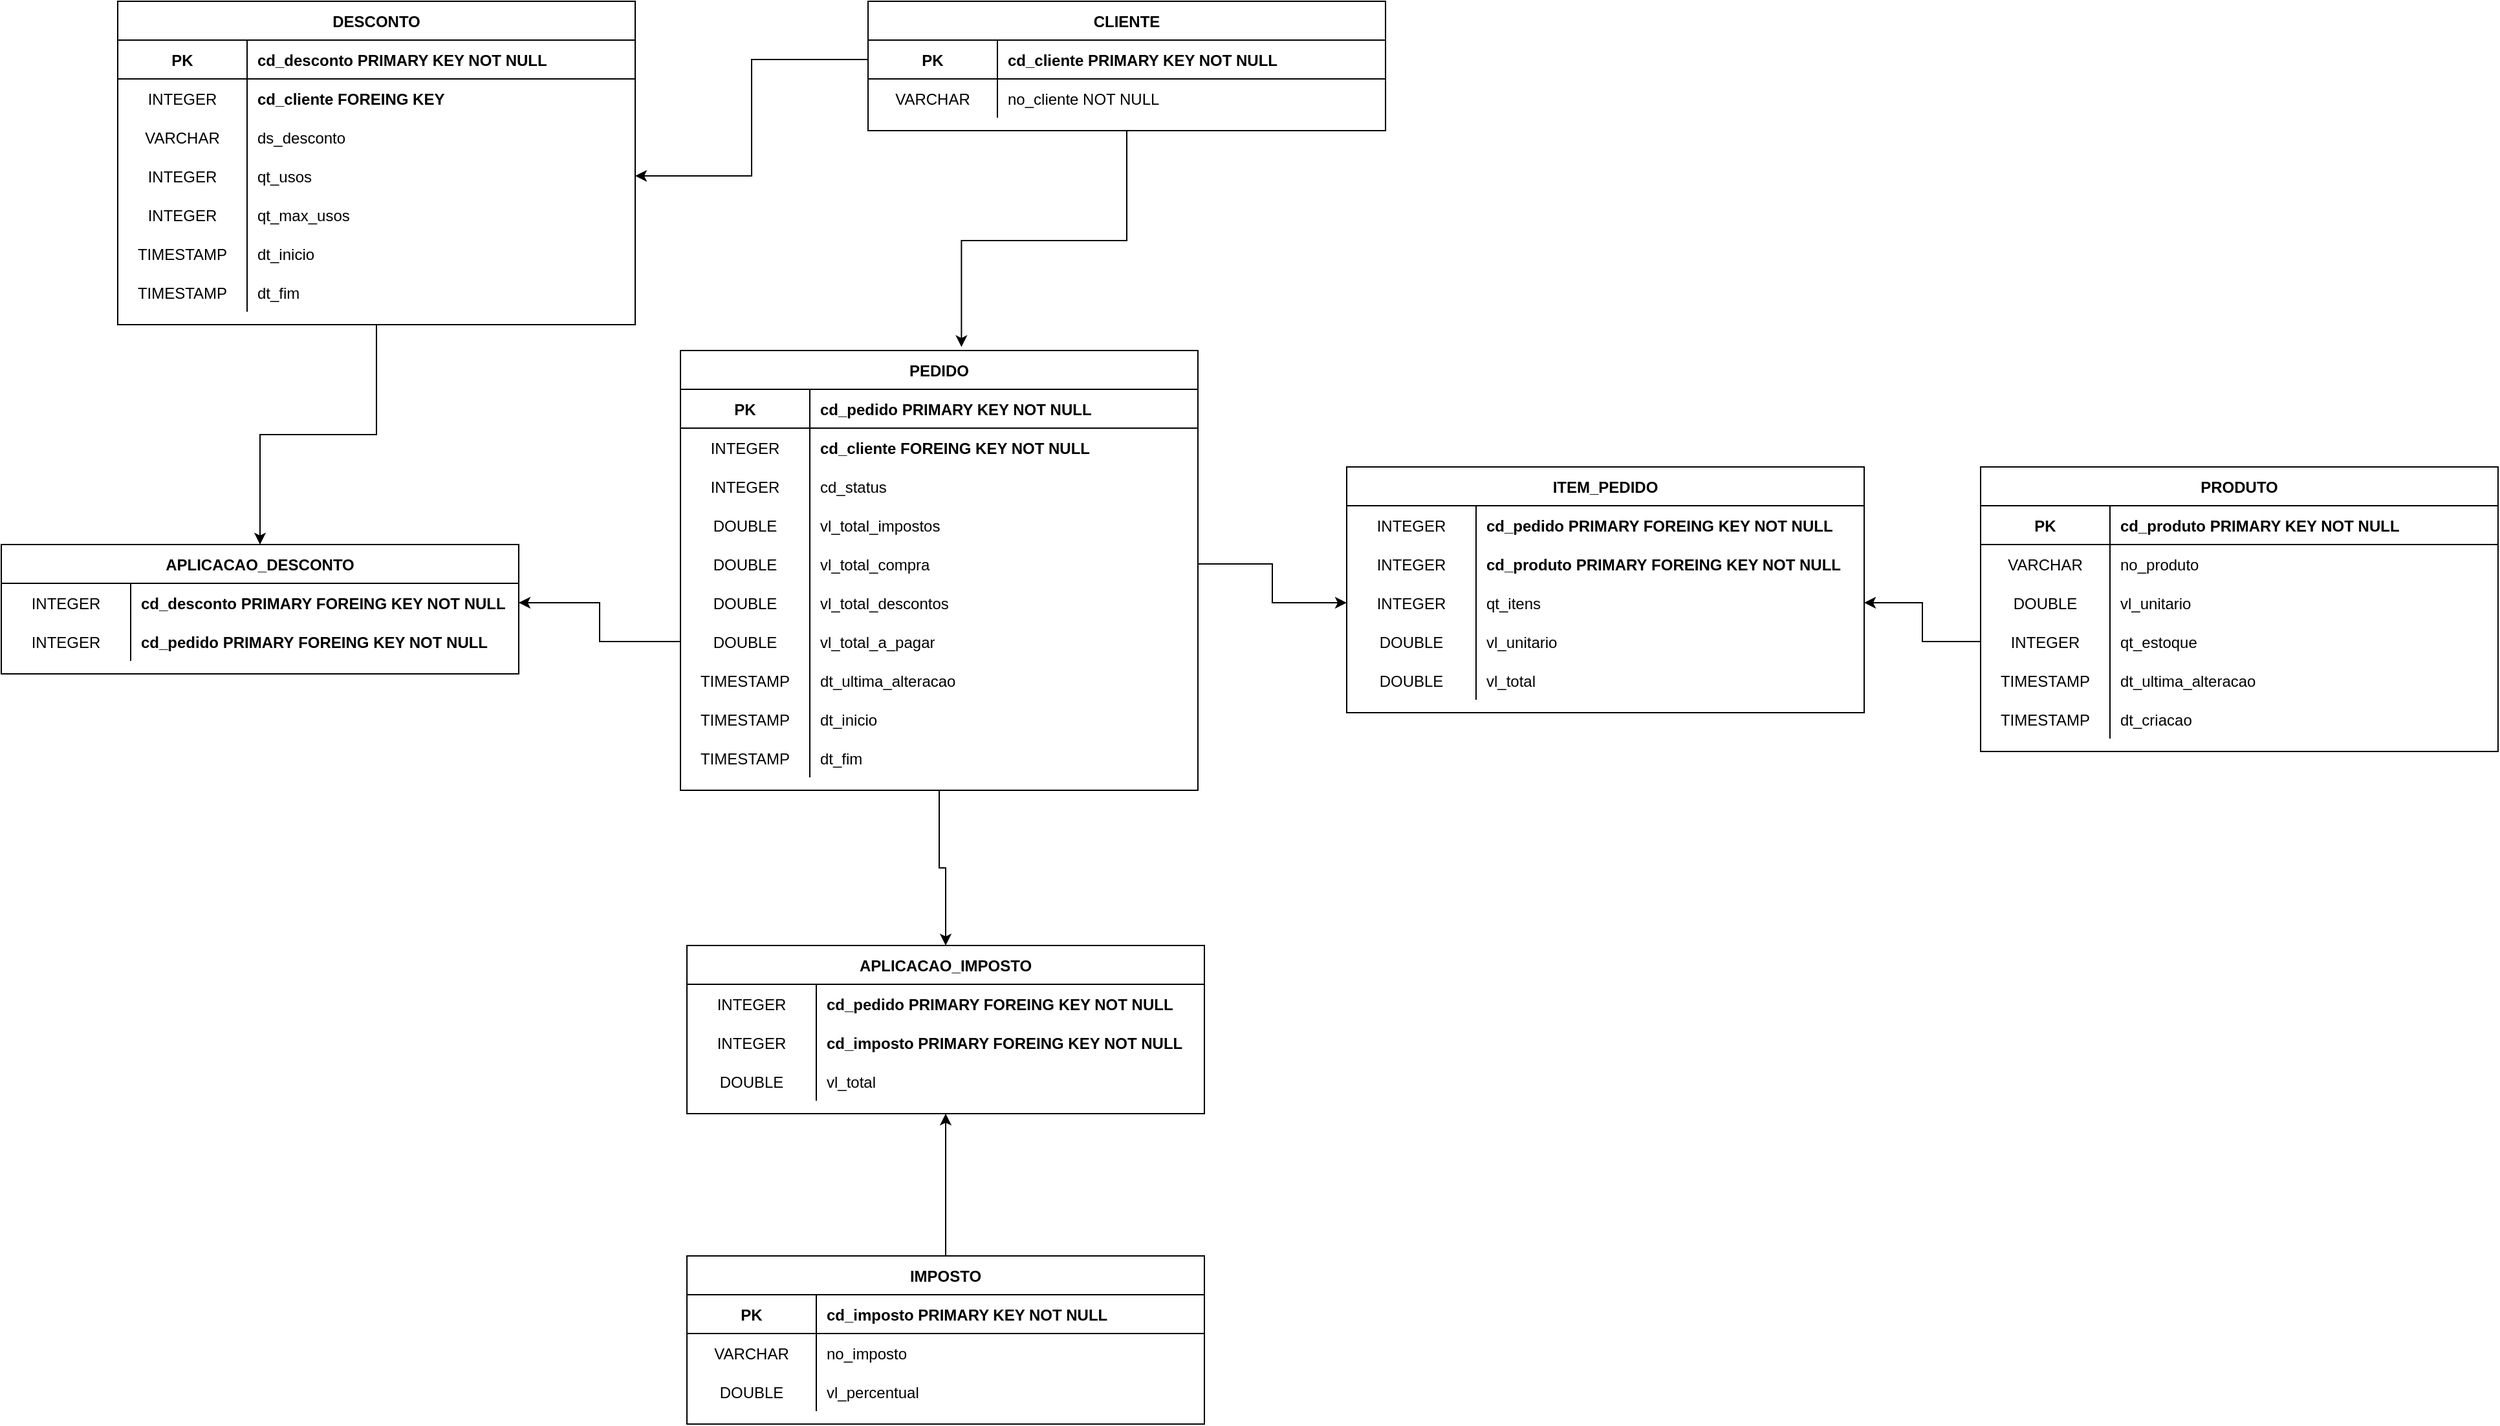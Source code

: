 <mxfile>
    <diagram id="R2lEEEUBdFMjLlhIrx00" name="Page-1">
        <mxGraphModel dx="2084" dy="624" grid="1" gridSize="10" guides="1" tooltips="1" connect="1" arrows="1" fold="1" page="1" pageScale="1" pageWidth="850" pageHeight="1100" math="0" shadow="0" extFonts="Permanent Marker^https://fonts.googleapis.com/css?family=Permanent+Marker">
            <root>
                <mxCell id="0"/>
                <mxCell id="1" parent="0"/>
                <mxCell id="0a6LDaL-eGXmlTh7447E-182" style="edgeStyle=orthogonalEdgeStyle;rounded=0;orthogonalLoop=1;jettySize=auto;html=1;entryX=0.5;entryY=0;entryDx=0;entryDy=0;" parent="1" source="NvytRUbLDbaCBC3RIavk-57" target="0a6LDaL-eGXmlTh7447E-169" edge="1">
                    <mxGeometry relative="1" as="geometry"/>
                </mxCell>
                <mxCell id="NvytRUbLDbaCBC3RIavk-57" value="PEDIDO" style="shape=table;startSize=30;container=1;collapsible=1;childLayout=tableLayout;fixedRows=1;rowLines=0;fontStyle=1;align=center;resizeLast=1;" parent="1" vertex="1">
                    <mxGeometry x="225" y="550" width="400" height="340" as="geometry"/>
                </mxCell>
                <mxCell id="NvytRUbLDbaCBC3RIavk-58" value="" style="shape=partialRectangle;collapsible=0;dropTarget=0;pointerEvents=0;fillColor=none;points=[[0,0.5],[1,0.5]];portConstraint=eastwest;top=0;left=0;right=0;bottom=1;" parent="NvytRUbLDbaCBC3RIavk-57" vertex="1">
                    <mxGeometry y="30" width="400" height="30" as="geometry"/>
                </mxCell>
                <mxCell id="NvytRUbLDbaCBC3RIavk-59" value="PK" style="shape=partialRectangle;overflow=hidden;connectable=0;fillColor=none;top=0;left=0;bottom=0;right=0;fontStyle=1;" parent="NvytRUbLDbaCBC3RIavk-58" vertex="1">
                    <mxGeometry width="100" height="30" as="geometry">
                        <mxRectangle width="100" height="30" as="alternateBounds"/>
                    </mxGeometry>
                </mxCell>
                <mxCell id="NvytRUbLDbaCBC3RIavk-60" value="cd_pedido PRIMARY KEY NOT NULL" style="shape=partialRectangle;overflow=hidden;connectable=0;fillColor=none;top=0;left=0;bottom=0;right=0;align=left;spacingLeft=6;fontStyle=1;" parent="NvytRUbLDbaCBC3RIavk-58" vertex="1">
                    <mxGeometry x="100" width="300" height="30" as="geometry">
                        <mxRectangle width="300" height="30" as="alternateBounds"/>
                    </mxGeometry>
                </mxCell>
                <mxCell id="0a6LDaL-eGXmlTh7447E-136" value="" style="shape=partialRectangle;collapsible=0;dropTarget=0;pointerEvents=0;fillColor=none;points=[[0,0.5],[1,0.5]];portConstraint=eastwest;top=0;left=0;right=0;bottom=0;" parent="NvytRUbLDbaCBC3RIavk-57" vertex="1">
                    <mxGeometry y="60" width="400" height="30" as="geometry"/>
                </mxCell>
                <mxCell id="0a6LDaL-eGXmlTh7447E-137" value="INTEGER" style="shape=partialRectangle;overflow=hidden;connectable=0;fillColor=none;top=0;left=0;bottom=0;right=0;" parent="0a6LDaL-eGXmlTh7447E-136" vertex="1">
                    <mxGeometry width="100" height="30" as="geometry">
                        <mxRectangle width="100" height="30" as="alternateBounds"/>
                    </mxGeometry>
                </mxCell>
                <mxCell id="0a6LDaL-eGXmlTh7447E-138" value="cd_cliente FOREING KEY NOT NULL" style="shape=partialRectangle;overflow=hidden;connectable=0;fillColor=none;top=0;left=0;bottom=0;right=0;align=left;spacingLeft=6;fontStyle=1" parent="0a6LDaL-eGXmlTh7447E-136" vertex="1">
                    <mxGeometry x="100" width="300" height="30" as="geometry">
                        <mxRectangle width="300" height="30" as="alternateBounds"/>
                    </mxGeometry>
                </mxCell>
                <mxCell id="0a6LDaL-eGXmlTh7447E-132" value="" style="shape=partialRectangle;collapsible=0;dropTarget=0;pointerEvents=0;fillColor=none;points=[[0,0.5],[1,0.5]];portConstraint=eastwest;top=0;left=0;right=0;bottom=0;" parent="NvytRUbLDbaCBC3RIavk-57" vertex="1">
                    <mxGeometry y="90" width="400" height="30" as="geometry"/>
                </mxCell>
                <mxCell id="0a6LDaL-eGXmlTh7447E-133" value="INTEGER" style="shape=partialRectangle;overflow=hidden;connectable=0;fillColor=none;top=0;left=0;bottom=0;right=0;" parent="0a6LDaL-eGXmlTh7447E-132" vertex="1">
                    <mxGeometry width="100" height="30" as="geometry">
                        <mxRectangle width="100" height="30" as="alternateBounds"/>
                    </mxGeometry>
                </mxCell>
                <mxCell id="0a6LDaL-eGXmlTh7447E-134" value="cd_status" style="shape=partialRectangle;overflow=hidden;connectable=0;fillColor=none;top=0;left=0;bottom=0;right=0;align=left;spacingLeft=6;" parent="0a6LDaL-eGXmlTh7447E-132" vertex="1">
                    <mxGeometry x="100" width="300" height="30" as="geometry">
                        <mxRectangle width="300" height="30" as="alternateBounds"/>
                    </mxGeometry>
                </mxCell>
                <mxCell id="0a6LDaL-eGXmlTh7447E-115" value="" style="shape=partialRectangle;collapsible=0;dropTarget=0;pointerEvents=0;fillColor=none;points=[[0,0.5],[1,0.5]];portConstraint=eastwest;top=0;left=0;right=0;bottom=0;" parent="NvytRUbLDbaCBC3RIavk-57" vertex="1">
                    <mxGeometry y="120" width="400" height="30" as="geometry"/>
                </mxCell>
                <mxCell id="0a6LDaL-eGXmlTh7447E-116" value="DOUBLE" style="shape=partialRectangle;overflow=hidden;connectable=0;fillColor=none;top=0;left=0;bottom=0;right=0;" parent="0a6LDaL-eGXmlTh7447E-115" vertex="1">
                    <mxGeometry width="100" height="30" as="geometry">
                        <mxRectangle width="100" height="30" as="alternateBounds"/>
                    </mxGeometry>
                </mxCell>
                <mxCell id="0a6LDaL-eGXmlTh7447E-117" value="vl_total_impostos" style="shape=partialRectangle;overflow=hidden;connectable=0;fillColor=none;top=0;left=0;bottom=0;right=0;align=left;spacingLeft=6;" parent="0a6LDaL-eGXmlTh7447E-115" vertex="1">
                    <mxGeometry x="100" width="300" height="30" as="geometry">
                        <mxRectangle width="300" height="30" as="alternateBounds"/>
                    </mxGeometry>
                </mxCell>
                <mxCell id="0a6LDaL-eGXmlTh7447E-14" value="" style="shape=partialRectangle;collapsible=0;dropTarget=0;pointerEvents=0;fillColor=none;points=[[0,0.5],[1,0.5]];portConstraint=eastwest;top=0;left=0;right=0;bottom=0;" parent="NvytRUbLDbaCBC3RIavk-57" vertex="1">
                    <mxGeometry y="150" width="400" height="30" as="geometry"/>
                </mxCell>
                <mxCell id="0a6LDaL-eGXmlTh7447E-15" value="DOUBLE" style="shape=partialRectangle;overflow=hidden;connectable=0;fillColor=none;top=0;left=0;bottom=0;right=0;" parent="0a6LDaL-eGXmlTh7447E-14" vertex="1">
                    <mxGeometry width="100" height="30" as="geometry">
                        <mxRectangle width="100" height="30" as="alternateBounds"/>
                    </mxGeometry>
                </mxCell>
                <mxCell id="0a6LDaL-eGXmlTh7447E-16" value="vl_total_compra" style="shape=partialRectangle;overflow=hidden;connectable=0;fillColor=none;top=0;left=0;bottom=0;right=0;align=left;spacingLeft=6;" parent="0a6LDaL-eGXmlTh7447E-14" vertex="1">
                    <mxGeometry x="100" width="300" height="30" as="geometry">
                        <mxRectangle width="300" height="30" as="alternateBounds"/>
                    </mxGeometry>
                </mxCell>
                <mxCell id="0a6LDaL-eGXmlTh7447E-20" value="" style="shape=partialRectangle;collapsible=0;dropTarget=0;pointerEvents=0;fillColor=none;points=[[0,0.5],[1,0.5]];portConstraint=eastwest;top=0;left=0;right=0;bottom=0;" parent="NvytRUbLDbaCBC3RIavk-57" vertex="1">
                    <mxGeometry y="180" width="400" height="30" as="geometry"/>
                </mxCell>
                <mxCell id="0a6LDaL-eGXmlTh7447E-21" value="DOUBLE" style="shape=partialRectangle;overflow=hidden;connectable=0;fillColor=none;top=0;left=0;bottom=0;right=0;" parent="0a6LDaL-eGXmlTh7447E-20" vertex="1">
                    <mxGeometry width="100" height="30" as="geometry">
                        <mxRectangle width="100" height="30" as="alternateBounds"/>
                    </mxGeometry>
                </mxCell>
                <mxCell id="0a6LDaL-eGXmlTh7447E-22" value="vl_total_descontos" style="shape=partialRectangle;overflow=hidden;connectable=0;fillColor=none;top=0;left=0;bottom=0;right=0;align=left;spacingLeft=6;" parent="0a6LDaL-eGXmlTh7447E-20" vertex="1">
                    <mxGeometry x="100" width="300" height="30" as="geometry">
                        <mxRectangle width="300" height="30" as="alternateBounds"/>
                    </mxGeometry>
                </mxCell>
                <mxCell id="0a6LDaL-eGXmlTh7447E-17" value="" style="shape=partialRectangle;collapsible=0;dropTarget=0;pointerEvents=0;fillColor=none;points=[[0,0.5],[1,0.5]];portConstraint=eastwest;top=0;left=0;right=0;bottom=0;" parent="NvytRUbLDbaCBC3RIavk-57" vertex="1">
                    <mxGeometry y="210" width="400" height="30" as="geometry"/>
                </mxCell>
                <mxCell id="0a6LDaL-eGXmlTh7447E-18" value="DOUBLE" style="shape=partialRectangle;overflow=hidden;connectable=0;fillColor=none;top=0;left=0;bottom=0;right=0;" parent="0a6LDaL-eGXmlTh7447E-17" vertex="1">
                    <mxGeometry width="100" height="30" as="geometry">
                        <mxRectangle width="100" height="30" as="alternateBounds"/>
                    </mxGeometry>
                </mxCell>
                <mxCell id="0a6LDaL-eGXmlTh7447E-19" value="vl_total_a_pagar" style="shape=partialRectangle;overflow=hidden;connectable=0;fillColor=none;top=0;left=0;bottom=0;right=0;align=left;spacingLeft=6;" parent="0a6LDaL-eGXmlTh7447E-17" vertex="1">
                    <mxGeometry x="100" width="300" height="30" as="geometry">
                        <mxRectangle width="300" height="30" as="alternateBounds"/>
                    </mxGeometry>
                </mxCell>
                <mxCell id="0a6LDaL-eGXmlTh7447E-8" value="" style="shape=partialRectangle;collapsible=0;dropTarget=0;pointerEvents=0;fillColor=none;points=[[0,0.5],[1,0.5]];portConstraint=eastwest;top=0;left=0;right=0;bottom=0;" parent="NvytRUbLDbaCBC3RIavk-57" vertex="1">
                    <mxGeometry y="240" width="400" height="30" as="geometry"/>
                </mxCell>
                <mxCell id="0a6LDaL-eGXmlTh7447E-9" value="TIMESTAMP" style="shape=partialRectangle;overflow=hidden;connectable=0;fillColor=none;top=0;left=0;bottom=0;right=0;" parent="0a6LDaL-eGXmlTh7447E-8" vertex="1">
                    <mxGeometry width="100" height="30" as="geometry">
                        <mxRectangle width="100" height="30" as="alternateBounds"/>
                    </mxGeometry>
                </mxCell>
                <mxCell id="0a6LDaL-eGXmlTh7447E-10" value="dt_ultima_alteracao" style="shape=partialRectangle;overflow=hidden;connectable=0;fillColor=none;top=0;left=0;bottom=0;right=0;align=left;spacingLeft=6;" parent="0a6LDaL-eGXmlTh7447E-8" vertex="1">
                    <mxGeometry x="100" width="300" height="30" as="geometry">
                        <mxRectangle width="300" height="30" as="alternateBounds"/>
                    </mxGeometry>
                </mxCell>
                <mxCell id="0a6LDaL-eGXmlTh7447E-32" value="" style="shape=partialRectangle;collapsible=0;dropTarget=0;pointerEvents=0;fillColor=none;points=[[0,0.5],[1,0.5]];portConstraint=eastwest;top=0;left=0;right=0;bottom=0;" parent="NvytRUbLDbaCBC3RIavk-57" vertex="1">
                    <mxGeometry y="270" width="400" height="30" as="geometry"/>
                </mxCell>
                <mxCell id="0a6LDaL-eGXmlTh7447E-33" value="TIMESTAMP" style="shape=partialRectangle;overflow=hidden;connectable=0;fillColor=none;top=0;left=0;bottom=0;right=0;" parent="0a6LDaL-eGXmlTh7447E-32" vertex="1">
                    <mxGeometry width="100" height="30" as="geometry">
                        <mxRectangle width="100" height="30" as="alternateBounds"/>
                    </mxGeometry>
                </mxCell>
                <mxCell id="0a6LDaL-eGXmlTh7447E-34" value="dt_inicio" style="shape=partialRectangle;overflow=hidden;connectable=0;fillColor=none;top=0;left=0;bottom=0;right=0;align=left;spacingLeft=6;" parent="0a6LDaL-eGXmlTh7447E-32" vertex="1">
                    <mxGeometry x="100" width="300" height="30" as="geometry">
                        <mxRectangle width="300" height="30" as="alternateBounds"/>
                    </mxGeometry>
                </mxCell>
                <mxCell id="NvytRUbLDbaCBC3RIavk-64" value="" style="shape=partialRectangle;collapsible=0;dropTarget=0;pointerEvents=0;fillColor=none;points=[[0,0.5],[1,0.5]];portConstraint=eastwest;top=0;left=0;right=0;bottom=0;" parent="NvytRUbLDbaCBC3RIavk-57" vertex="1">
                    <mxGeometry y="300" width="400" height="30" as="geometry"/>
                </mxCell>
                <mxCell id="NvytRUbLDbaCBC3RIavk-65" value="TIMESTAMP" style="shape=partialRectangle;overflow=hidden;connectable=0;fillColor=none;top=0;left=0;bottom=0;right=0;" parent="NvytRUbLDbaCBC3RIavk-64" vertex="1">
                    <mxGeometry width="100" height="30" as="geometry">
                        <mxRectangle width="100" height="30" as="alternateBounds"/>
                    </mxGeometry>
                </mxCell>
                <mxCell id="NvytRUbLDbaCBC3RIavk-66" value="dt_fim" style="shape=partialRectangle;overflow=hidden;connectable=0;fillColor=none;top=0;left=0;bottom=0;right=0;align=left;spacingLeft=6;" parent="NvytRUbLDbaCBC3RIavk-64" vertex="1">
                    <mxGeometry x="100" width="300" height="30" as="geometry">
                        <mxRectangle width="300" height="30" as="alternateBounds"/>
                    </mxGeometry>
                </mxCell>
                <mxCell id="0a6LDaL-eGXmlTh7447E-159" style="edgeStyle=orthogonalEdgeStyle;rounded=0;orthogonalLoop=1;jettySize=auto;html=1;entryX=0.5;entryY=0;entryDx=0;entryDy=0;" parent="1" source="0a6LDaL-eGXmlTh7447E-1" target="0a6LDaL-eGXmlTh7447E-152" edge="1">
                    <mxGeometry relative="1" as="geometry"/>
                </mxCell>
                <mxCell id="0a6LDaL-eGXmlTh7447E-1" value="DESCONTO" style="shape=table;startSize=30;container=1;collapsible=1;childLayout=tableLayout;fixedRows=1;rowLines=0;fontStyle=1;align=center;resizeLast=1;" parent="1" vertex="1">
                    <mxGeometry x="-210" y="280" width="400" height="250" as="geometry"/>
                </mxCell>
                <mxCell id="0a6LDaL-eGXmlTh7447E-2" value="" style="shape=partialRectangle;collapsible=0;dropTarget=0;pointerEvents=0;fillColor=none;points=[[0,0.5],[1,0.5]];portConstraint=eastwest;top=0;left=0;right=0;bottom=1;" parent="0a6LDaL-eGXmlTh7447E-1" vertex="1">
                    <mxGeometry y="30" width="400" height="30" as="geometry"/>
                </mxCell>
                <mxCell id="0a6LDaL-eGXmlTh7447E-3" value="PK" style="shape=partialRectangle;overflow=hidden;connectable=0;fillColor=none;top=0;left=0;bottom=0;right=0;fontStyle=1;" parent="0a6LDaL-eGXmlTh7447E-2" vertex="1">
                    <mxGeometry width="100" height="30" as="geometry">
                        <mxRectangle width="100" height="30" as="alternateBounds"/>
                    </mxGeometry>
                </mxCell>
                <mxCell id="0a6LDaL-eGXmlTh7447E-4" value="cd_desconto PRIMARY KEY NOT NULL" style="shape=partialRectangle;overflow=hidden;connectable=0;fillColor=none;top=0;left=0;bottom=0;right=0;align=left;spacingLeft=6;fontStyle=1;" parent="0a6LDaL-eGXmlTh7447E-2" vertex="1">
                    <mxGeometry x="100" width="300" height="30" as="geometry">
                        <mxRectangle width="300" height="30" as="alternateBounds"/>
                    </mxGeometry>
                </mxCell>
                <mxCell id="0a6LDaL-eGXmlTh7447E-5" value="" style="shape=partialRectangle;collapsible=0;dropTarget=0;pointerEvents=0;fillColor=none;points=[[0,0.5],[1,0.5]];portConstraint=eastwest;top=0;left=0;right=0;bottom=0;" parent="0a6LDaL-eGXmlTh7447E-1" vertex="1">
                    <mxGeometry y="60" width="400" height="30" as="geometry"/>
                </mxCell>
                <mxCell id="0a6LDaL-eGXmlTh7447E-6" value="INTEGER" style="shape=partialRectangle;overflow=hidden;connectable=0;fillColor=none;top=0;left=0;bottom=0;right=0;" parent="0a6LDaL-eGXmlTh7447E-5" vertex="1">
                    <mxGeometry width="100" height="30" as="geometry">
                        <mxRectangle width="100" height="30" as="alternateBounds"/>
                    </mxGeometry>
                </mxCell>
                <mxCell id="0a6LDaL-eGXmlTh7447E-7" value="cd_cliente FOREING KEY" style="shape=partialRectangle;overflow=hidden;connectable=0;fillColor=none;top=0;left=0;bottom=0;right=0;align=left;spacingLeft=6;fontStyle=1" parent="0a6LDaL-eGXmlTh7447E-5" vertex="1">
                    <mxGeometry x="100" width="300" height="30" as="geometry">
                        <mxRectangle width="300" height="30" as="alternateBounds"/>
                    </mxGeometry>
                </mxCell>
                <mxCell id="0a6LDaL-eGXmlTh7447E-104" value="" style="shape=partialRectangle;collapsible=0;dropTarget=0;pointerEvents=0;fillColor=none;points=[[0,0.5],[1,0.5]];portConstraint=eastwest;top=0;left=0;right=0;bottom=0;" parent="0a6LDaL-eGXmlTh7447E-1" vertex="1">
                    <mxGeometry y="90" width="400" height="30" as="geometry"/>
                </mxCell>
                <mxCell id="0a6LDaL-eGXmlTh7447E-105" value="VARCHAR" style="shape=partialRectangle;overflow=hidden;connectable=0;fillColor=none;top=0;left=0;bottom=0;right=0;" parent="0a6LDaL-eGXmlTh7447E-104" vertex="1">
                    <mxGeometry width="100" height="30" as="geometry">
                        <mxRectangle width="100" height="30" as="alternateBounds"/>
                    </mxGeometry>
                </mxCell>
                <mxCell id="0a6LDaL-eGXmlTh7447E-106" value="ds_desconto" style="shape=partialRectangle;overflow=hidden;connectable=0;fillColor=none;top=0;left=0;bottom=0;right=0;align=left;spacingLeft=6;" parent="0a6LDaL-eGXmlTh7447E-104" vertex="1">
                    <mxGeometry x="100" width="300" height="30" as="geometry">
                        <mxRectangle width="300" height="30" as="alternateBounds"/>
                    </mxGeometry>
                </mxCell>
                <mxCell id="0a6LDaL-eGXmlTh7447E-89" value="" style="shape=partialRectangle;collapsible=0;dropTarget=0;pointerEvents=0;fillColor=none;points=[[0,0.5],[1,0.5]];portConstraint=eastwest;top=0;left=0;right=0;bottom=0;" parent="0a6LDaL-eGXmlTh7447E-1" vertex="1">
                    <mxGeometry y="120" width="400" height="30" as="geometry"/>
                </mxCell>
                <mxCell id="0a6LDaL-eGXmlTh7447E-90" value="INTEGER" style="shape=partialRectangle;overflow=hidden;connectable=0;fillColor=none;top=0;left=0;bottom=0;right=0;" parent="0a6LDaL-eGXmlTh7447E-89" vertex="1">
                    <mxGeometry width="100" height="30" as="geometry">
                        <mxRectangle width="100" height="30" as="alternateBounds"/>
                    </mxGeometry>
                </mxCell>
                <mxCell id="0a6LDaL-eGXmlTh7447E-91" value="qt_usos" style="shape=partialRectangle;overflow=hidden;connectable=0;fillColor=none;top=0;left=0;bottom=0;right=0;align=left;spacingLeft=6;" parent="0a6LDaL-eGXmlTh7447E-89" vertex="1">
                    <mxGeometry x="100" width="300" height="30" as="geometry">
                        <mxRectangle width="300" height="30" as="alternateBounds"/>
                    </mxGeometry>
                </mxCell>
                <mxCell id="0a6LDaL-eGXmlTh7447E-92" value="" style="shape=partialRectangle;collapsible=0;dropTarget=0;pointerEvents=0;fillColor=none;points=[[0,0.5],[1,0.5]];portConstraint=eastwest;top=0;left=0;right=0;bottom=0;" parent="0a6LDaL-eGXmlTh7447E-1" vertex="1">
                    <mxGeometry y="150" width="400" height="30" as="geometry"/>
                </mxCell>
                <mxCell id="0a6LDaL-eGXmlTh7447E-93" value="INTEGER" style="shape=partialRectangle;overflow=hidden;connectable=0;fillColor=none;top=0;left=0;bottom=0;right=0;" parent="0a6LDaL-eGXmlTh7447E-92" vertex="1">
                    <mxGeometry width="100" height="30" as="geometry">
                        <mxRectangle width="100" height="30" as="alternateBounds"/>
                    </mxGeometry>
                </mxCell>
                <mxCell id="0a6LDaL-eGXmlTh7447E-94" value="qt_max_usos" style="shape=partialRectangle;overflow=hidden;connectable=0;fillColor=none;top=0;left=0;bottom=0;right=0;align=left;spacingLeft=6;" parent="0a6LDaL-eGXmlTh7447E-92" vertex="1">
                    <mxGeometry x="100" width="300" height="30" as="geometry">
                        <mxRectangle width="300" height="30" as="alternateBounds"/>
                    </mxGeometry>
                </mxCell>
                <mxCell id="0a6LDaL-eGXmlTh7447E-26" value="" style="shape=partialRectangle;collapsible=0;dropTarget=0;pointerEvents=0;fillColor=none;points=[[0,0.5],[1,0.5]];portConstraint=eastwest;top=0;left=0;right=0;bottom=0;" parent="0a6LDaL-eGXmlTh7447E-1" vertex="1">
                    <mxGeometry y="180" width="400" height="30" as="geometry"/>
                </mxCell>
                <mxCell id="0a6LDaL-eGXmlTh7447E-27" value="TIMESTAMP" style="shape=partialRectangle;overflow=hidden;connectable=0;fillColor=none;top=0;left=0;bottom=0;right=0;" parent="0a6LDaL-eGXmlTh7447E-26" vertex="1">
                    <mxGeometry width="100" height="30" as="geometry">
                        <mxRectangle width="100" height="30" as="alternateBounds"/>
                    </mxGeometry>
                </mxCell>
                <mxCell id="0a6LDaL-eGXmlTh7447E-28" value="dt_inicio" style="shape=partialRectangle;overflow=hidden;connectable=0;fillColor=none;top=0;left=0;bottom=0;right=0;align=left;spacingLeft=6;" parent="0a6LDaL-eGXmlTh7447E-26" vertex="1">
                    <mxGeometry x="100" width="300" height="30" as="geometry">
                        <mxRectangle width="300" height="30" as="alternateBounds"/>
                    </mxGeometry>
                </mxCell>
                <mxCell id="0a6LDaL-eGXmlTh7447E-29" value="" style="shape=partialRectangle;collapsible=0;dropTarget=0;pointerEvents=0;fillColor=none;points=[[0,0.5],[1,0.5]];portConstraint=eastwest;top=0;left=0;right=0;bottom=0;" parent="0a6LDaL-eGXmlTh7447E-1" vertex="1">
                    <mxGeometry y="210" width="400" height="30" as="geometry"/>
                </mxCell>
                <mxCell id="0a6LDaL-eGXmlTh7447E-30" value="TIMESTAMP" style="shape=partialRectangle;overflow=hidden;connectable=0;fillColor=none;top=0;left=0;bottom=0;right=0;" parent="0a6LDaL-eGXmlTh7447E-29" vertex="1">
                    <mxGeometry width="100" height="30" as="geometry">
                        <mxRectangle width="100" height="30" as="alternateBounds"/>
                    </mxGeometry>
                </mxCell>
                <mxCell id="0a6LDaL-eGXmlTh7447E-31" value="dt_fim" style="shape=partialRectangle;overflow=hidden;connectable=0;fillColor=none;top=0;left=0;bottom=0;right=0;align=left;spacingLeft=6;" parent="0a6LDaL-eGXmlTh7447E-29" vertex="1">
                    <mxGeometry x="100" width="300" height="30" as="geometry">
                        <mxRectangle width="300" height="30" as="alternateBounds"/>
                    </mxGeometry>
                </mxCell>
                <mxCell id="0a6LDaL-eGXmlTh7447E-35" value="ITEM_PEDIDO" style="shape=table;startSize=30;container=1;collapsible=1;childLayout=tableLayout;fixedRows=1;rowLines=0;fontStyle=1;align=center;resizeLast=1;" parent="1" vertex="1">
                    <mxGeometry x="740" y="640" width="400" height="190" as="geometry"/>
                </mxCell>
                <mxCell id="0a6LDaL-eGXmlTh7447E-39" value="" style="shape=partialRectangle;collapsible=0;dropTarget=0;pointerEvents=0;fillColor=none;points=[[0,0.5],[1,0.5]];portConstraint=eastwest;top=0;left=0;right=0;bottom=0;" parent="0a6LDaL-eGXmlTh7447E-35" vertex="1">
                    <mxGeometry y="30" width="400" height="30" as="geometry"/>
                </mxCell>
                <mxCell id="0a6LDaL-eGXmlTh7447E-40" value="INTEGER" style="shape=partialRectangle;overflow=hidden;connectable=0;fillColor=none;top=0;left=0;bottom=0;right=0;" parent="0a6LDaL-eGXmlTh7447E-39" vertex="1">
                    <mxGeometry width="100" height="30" as="geometry">
                        <mxRectangle width="100" height="30" as="alternateBounds"/>
                    </mxGeometry>
                </mxCell>
                <mxCell id="0a6LDaL-eGXmlTh7447E-41" value="cd_pedido PRIMARY FOREING KEY NOT NULL" style="shape=partialRectangle;overflow=hidden;connectable=0;fillColor=none;top=0;left=0;bottom=0;right=0;align=left;spacingLeft=6;fontStyle=1" parent="0a6LDaL-eGXmlTh7447E-39" vertex="1">
                    <mxGeometry x="100" width="300" height="30" as="geometry">
                        <mxRectangle width="300" height="30" as="alternateBounds"/>
                    </mxGeometry>
                </mxCell>
                <mxCell id="0a6LDaL-eGXmlTh7447E-69" value="" style="shape=partialRectangle;collapsible=0;dropTarget=0;pointerEvents=0;fillColor=none;points=[[0,0.5],[1,0.5]];portConstraint=eastwest;top=0;left=0;right=0;bottom=0;" parent="0a6LDaL-eGXmlTh7447E-35" vertex="1">
                    <mxGeometry y="60" width="400" height="30" as="geometry"/>
                </mxCell>
                <mxCell id="0a6LDaL-eGXmlTh7447E-70" value="INTEGER" style="shape=partialRectangle;overflow=hidden;connectable=0;fillColor=none;top=0;left=0;bottom=0;right=0;" parent="0a6LDaL-eGXmlTh7447E-69" vertex="1">
                    <mxGeometry width="100" height="30" as="geometry">
                        <mxRectangle width="100" height="30" as="alternateBounds"/>
                    </mxGeometry>
                </mxCell>
                <mxCell id="0a6LDaL-eGXmlTh7447E-71" value="cd_produto PRIMARY FOREING KEY NOT NULL" style="shape=partialRectangle;overflow=hidden;connectable=0;fillColor=none;top=0;left=0;bottom=0;right=0;align=left;spacingLeft=6;fontStyle=1" parent="0a6LDaL-eGXmlTh7447E-69" vertex="1">
                    <mxGeometry x="100" width="300" height="30" as="geometry">
                        <mxRectangle width="300" height="30" as="alternateBounds"/>
                    </mxGeometry>
                </mxCell>
                <mxCell id="0a6LDaL-eGXmlTh7447E-66" value="" style="shape=partialRectangle;collapsible=0;dropTarget=0;pointerEvents=0;fillColor=none;points=[[0,0.5],[1,0.5]];portConstraint=eastwest;top=0;left=0;right=0;bottom=0;" parent="0a6LDaL-eGXmlTh7447E-35" vertex="1">
                    <mxGeometry y="90" width="400" height="30" as="geometry"/>
                </mxCell>
                <mxCell id="0a6LDaL-eGXmlTh7447E-67" value="INTEGER" style="shape=partialRectangle;overflow=hidden;connectable=0;fillColor=none;top=0;left=0;bottom=0;right=0;" parent="0a6LDaL-eGXmlTh7447E-66" vertex="1">
                    <mxGeometry width="100" height="30" as="geometry">
                        <mxRectangle width="100" height="30" as="alternateBounds"/>
                    </mxGeometry>
                </mxCell>
                <mxCell id="0a6LDaL-eGXmlTh7447E-68" value="qt_itens" style="shape=partialRectangle;overflow=hidden;connectable=0;fillColor=none;top=0;left=0;bottom=0;right=0;align=left;spacingLeft=6;" parent="0a6LDaL-eGXmlTh7447E-66" vertex="1">
                    <mxGeometry x="100" width="300" height="30" as="geometry">
                        <mxRectangle width="300" height="30" as="alternateBounds"/>
                    </mxGeometry>
                </mxCell>
                <mxCell id="0a6LDaL-eGXmlTh7447E-108" value="" style="shape=partialRectangle;collapsible=0;dropTarget=0;pointerEvents=0;fillColor=none;points=[[0,0.5],[1,0.5]];portConstraint=eastwest;top=0;left=0;right=0;bottom=0;" parent="0a6LDaL-eGXmlTh7447E-35" vertex="1">
                    <mxGeometry y="120" width="400" height="30" as="geometry"/>
                </mxCell>
                <mxCell id="0a6LDaL-eGXmlTh7447E-109" value="DOUBLE" style="shape=partialRectangle;overflow=hidden;connectable=0;fillColor=none;top=0;left=0;bottom=0;right=0;" parent="0a6LDaL-eGXmlTh7447E-108" vertex="1">
                    <mxGeometry width="100" height="30" as="geometry">
                        <mxRectangle width="100" height="30" as="alternateBounds"/>
                    </mxGeometry>
                </mxCell>
                <mxCell id="0a6LDaL-eGXmlTh7447E-110" value="vl_unitario" style="shape=partialRectangle;overflow=hidden;connectable=0;fillColor=none;top=0;left=0;bottom=0;right=0;align=left;spacingLeft=6;" parent="0a6LDaL-eGXmlTh7447E-108" vertex="1">
                    <mxGeometry x="100" width="300" height="30" as="geometry">
                        <mxRectangle width="300" height="30" as="alternateBounds"/>
                    </mxGeometry>
                </mxCell>
                <mxCell id="0a6LDaL-eGXmlTh7447E-111" value="" style="shape=partialRectangle;collapsible=0;dropTarget=0;pointerEvents=0;fillColor=none;points=[[0,0.5],[1,0.5]];portConstraint=eastwest;top=0;left=0;right=0;bottom=0;" parent="0a6LDaL-eGXmlTh7447E-35" vertex="1">
                    <mxGeometry y="150" width="400" height="30" as="geometry"/>
                </mxCell>
                <mxCell id="0a6LDaL-eGXmlTh7447E-112" value="DOUBLE" style="shape=partialRectangle;overflow=hidden;connectable=0;fillColor=none;top=0;left=0;bottom=0;right=0;" parent="0a6LDaL-eGXmlTh7447E-111" vertex="1">
                    <mxGeometry width="100" height="30" as="geometry">
                        <mxRectangle width="100" height="30" as="alternateBounds"/>
                    </mxGeometry>
                </mxCell>
                <mxCell id="0a6LDaL-eGXmlTh7447E-113" value="vl_total" style="shape=partialRectangle;overflow=hidden;connectable=0;fillColor=none;top=0;left=0;bottom=0;right=0;align=left;spacingLeft=6;" parent="0a6LDaL-eGXmlTh7447E-111" vertex="1">
                    <mxGeometry x="100" width="300" height="30" as="geometry">
                        <mxRectangle width="300" height="30" as="alternateBounds"/>
                    </mxGeometry>
                </mxCell>
                <mxCell id="0a6LDaL-eGXmlTh7447E-42" value="PRODUTO" style="shape=table;startSize=30;container=1;collapsible=1;childLayout=tableLayout;fixedRows=1;rowLines=0;fontStyle=1;align=center;resizeLast=1;" parent="1" vertex="1">
                    <mxGeometry x="1230" y="640" width="400" height="220" as="geometry"/>
                </mxCell>
                <mxCell id="0a6LDaL-eGXmlTh7447E-43" value="" style="shape=partialRectangle;collapsible=0;dropTarget=0;pointerEvents=0;fillColor=none;points=[[0,0.5],[1,0.5]];portConstraint=eastwest;top=0;left=0;right=0;bottom=1;" parent="0a6LDaL-eGXmlTh7447E-42" vertex="1">
                    <mxGeometry y="30" width="400" height="30" as="geometry"/>
                </mxCell>
                <mxCell id="0a6LDaL-eGXmlTh7447E-44" value="PK" style="shape=partialRectangle;overflow=hidden;connectable=0;fillColor=none;top=0;left=0;bottom=0;right=0;fontStyle=1;" parent="0a6LDaL-eGXmlTh7447E-43" vertex="1">
                    <mxGeometry width="100" height="30" as="geometry">
                        <mxRectangle width="100" height="30" as="alternateBounds"/>
                    </mxGeometry>
                </mxCell>
                <mxCell id="0a6LDaL-eGXmlTh7447E-45" value="cd_produto PRIMARY KEY NOT NULL" style="shape=partialRectangle;overflow=hidden;connectable=0;fillColor=none;top=0;left=0;bottom=0;right=0;align=left;spacingLeft=6;fontStyle=1;" parent="0a6LDaL-eGXmlTh7447E-43" vertex="1">
                    <mxGeometry x="100" width="300" height="30" as="geometry">
                        <mxRectangle width="300" height="30" as="alternateBounds"/>
                    </mxGeometry>
                </mxCell>
                <mxCell id="0a6LDaL-eGXmlTh7447E-46" value="" style="shape=partialRectangle;collapsible=0;dropTarget=0;pointerEvents=0;fillColor=none;points=[[0,0.5],[1,0.5]];portConstraint=eastwest;top=0;left=0;right=0;bottom=0;" parent="0a6LDaL-eGXmlTh7447E-42" vertex="1">
                    <mxGeometry y="60" width="400" height="30" as="geometry"/>
                </mxCell>
                <mxCell id="0a6LDaL-eGXmlTh7447E-47" value="VARCHAR" style="shape=partialRectangle;overflow=hidden;connectable=0;fillColor=none;top=0;left=0;bottom=0;right=0;" parent="0a6LDaL-eGXmlTh7447E-46" vertex="1">
                    <mxGeometry width="100" height="30" as="geometry">
                        <mxRectangle width="100" height="30" as="alternateBounds"/>
                    </mxGeometry>
                </mxCell>
                <mxCell id="0a6LDaL-eGXmlTh7447E-48" value="no_produto" style="shape=partialRectangle;overflow=hidden;connectable=0;fillColor=none;top=0;left=0;bottom=0;right=0;align=left;spacingLeft=6;" parent="0a6LDaL-eGXmlTh7447E-46" vertex="1">
                    <mxGeometry x="100" width="300" height="30" as="geometry">
                        <mxRectangle width="300" height="30" as="alternateBounds"/>
                    </mxGeometry>
                </mxCell>
                <mxCell id="0a6LDaL-eGXmlTh7447E-184" value="" style="shape=partialRectangle;collapsible=0;dropTarget=0;pointerEvents=0;fillColor=none;points=[[0,0.5],[1,0.5]];portConstraint=eastwest;top=0;left=0;right=0;bottom=0;" parent="0a6LDaL-eGXmlTh7447E-42" vertex="1">
                    <mxGeometry y="90" width="400" height="30" as="geometry"/>
                </mxCell>
                <mxCell id="0a6LDaL-eGXmlTh7447E-185" value="DOUBLE" style="shape=partialRectangle;overflow=hidden;connectable=0;fillColor=none;top=0;left=0;bottom=0;right=0;" parent="0a6LDaL-eGXmlTh7447E-184" vertex="1">
                    <mxGeometry width="100" height="30" as="geometry">
                        <mxRectangle width="100" height="30" as="alternateBounds"/>
                    </mxGeometry>
                </mxCell>
                <mxCell id="0a6LDaL-eGXmlTh7447E-186" value="vl_unitario" style="shape=partialRectangle;overflow=hidden;connectable=0;fillColor=none;top=0;left=0;bottom=0;right=0;align=left;spacingLeft=6;" parent="0a6LDaL-eGXmlTh7447E-184" vertex="1">
                    <mxGeometry x="100" width="300" height="30" as="geometry">
                        <mxRectangle width="300" height="30" as="alternateBounds"/>
                    </mxGeometry>
                </mxCell>
                <mxCell id="0a6LDaL-eGXmlTh7447E-49" value="" style="shape=partialRectangle;collapsible=0;dropTarget=0;pointerEvents=0;fillColor=none;points=[[0,0.5],[1,0.5]];portConstraint=eastwest;top=0;left=0;right=0;bottom=0;" parent="0a6LDaL-eGXmlTh7447E-42" vertex="1">
                    <mxGeometry y="120" width="400" height="30" as="geometry"/>
                </mxCell>
                <mxCell id="0a6LDaL-eGXmlTh7447E-50" value="INTEGER" style="shape=partialRectangle;overflow=hidden;connectable=0;fillColor=none;top=0;left=0;bottom=0;right=0;" parent="0a6LDaL-eGXmlTh7447E-49" vertex="1">
                    <mxGeometry width="100" height="30" as="geometry">
                        <mxRectangle width="100" height="30" as="alternateBounds"/>
                    </mxGeometry>
                </mxCell>
                <mxCell id="0a6LDaL-eGXmlTh7447E-51" value="qt_estoque" style="shape=partialRectangle;overflow=hidden;connectable=0;fillColor=none;top=0;left=0;bottom=0;right=0;align=left;spacingLeft=6;" parent="0a6LDaL-eGXmlTh7447E-49" vertex="1">
                    <mxGeometry x="100" width="300" height="30" as="geometry">
                        <mxRectangle width="300" height="30" as="alternateBounds"/>
                    </mxGeometry>
                </mxCell>
                <mxCell id="0a6LDaL-eGXmlTh7447E-61" value="" style="shape=partialRectangle;collapsible=0;dropTarget=0;pointerEvents=0;fillColor=none;points=[[0,0.5],[1,0.5]];portConstraint=eastwest;top=0;left=0;right=0;bottom=0;" parent="0a6LDaL-eGXmlTh7447E-42" vertex="1">
                    <mxGeometry y="150" width="400" height="30" as="geometry"/>
                </mxCell>
                <mxCell id="0a6LDaL-eGXmlTh7447E-62" value="TIMESTAMP" style="shape=partialRectangle;overflow=hidden;connectable=0;fillColor=none;top=0;left=0;bottom=0;right=0;" parent="0a6LDaL-eGXmlTh7447E-61" vertex="1">
                    <mxGeometry width="100" height="30" as="geometry">
                        <mxRectangle width="100" height="30" as="alternateBounds"/>
                    </mxGeometry>
                </mxCell>
                <mxCell id="0a6LDaL-eGXmlTh7447E-63" value="dt_ultima_alteracao" style="shape=partialRectangle;overflow=hidden;connectable=0;fillColor=none;top=0;left=0;bottom=0;right=0;align=left;spacingLeft=6;" parent="0a6LDaL-eGXmlTh7447E-61" vertex="1">
                    <mxGeometry x="100" width="300" height="30" as="geometry">
                        <mxRectangle width="300" height="30" as="alternateBounds"/>
                    </mxGeometry>
                </mxCell>
                <mxCell id="0a6LDaL-eGXmlTh7447E-55" value="" style="shape=partialRectangle;collapsible=0;dropTarget=0;pointerEvents=0;fillColor=none;points=[[0,0.5],[1,0.5]];portConstraint=eastwest;top=0;left=0;right=0;bottom=0;" parent="0a6LDaL-eGXmlTh7447E-42" vertex="1">
                    <mxGeometry y="180" width="400" height="30" as="geometry"/>
                </mxCell>
                <mxCell id="0a6LDaL-eGXmlTh7447E-56" value="TIMESTAMP" style="shape=partialRectangle;overflow=hidden;connectable=0;fillColor=none;top=0;left=0;bottom=0;right=0;" parent="0a6LDaL-eGXmlTh7447E-55" vertex="1">
                    <mxGeometry width="100" height="30" as="geometry">
                        <mxRectangle width="100" height="30" as="alternateBounds"/>
                    </mxGeometry>
                </mxCell>
                <mxCell id="0a6LDaL-eGXmlTh7447E-57" value="dt_criacao" style="shape=partialRectangle;overflow=hidden;connectable=0;fillColor=none;top=0;left=0;bottom=0;right=0;align=left;spacingLeft=6;" parent="0a6LDaL-eGXmlTh7447E-55" vertex="1">
                    <mxGeometry x="100" width="300" height="30" as="geometry">
                        <mxRectangle width="300" height="30" as="alternateBounds"/>
                    </mxGeometry>
                </mxCell>
                <mxCell id="0a6LDaL-eGXmlTh7447E-135" style="edgeStyle=orthogonalEdgeStyle;rounded=0;orthogonalLoop=1;jettySize=auto;html=1;entryX=0.543;entryY=-0.008;entryDx=0;entryDy=0;entryPerimeter=0;" parent="1" source="0a6LDaL-eGXmlTh7447E-73" target="NvytRUbLDbaCBC3RIavk-57" edge="1">
                    <mxGeometry relative="1" as="geometry"/>
                </mxCell>
                <mxCell id="0a6LDaL-eGXmlTh7447E-73" value="CLIENTE" style="shape=table;startSize=30;container=1;collapsible=1;childLayout=tableLayout;fixedRows=1;rowLines=0;fontStyle=1;align=center;resizeLast=1;" parent="1" vertex="1">
                    <mxGeometry x="370" y="280" width="400" height="100" as="geometry"/>
                </mxCell>
                <mxCell id="0a6LDaL-eGXmlTh7447E-74" value="" style="shape=partialRectangle;collapsible=0;dropTarget=0;pointerEvents=0;fillColor=none;points=[[0,0.5],[1,0.5]];portConstraint=eastwest;top=0;left=0;right=0;bottom=1;" parent="0a6LDaL-eGXmlTh7447E-73" vertex="1">
                    <mxGeometry y="30" width="400" height="30" as="geometry"/>
                </mxCell>
                <mxCell id="0a6LDaL-eGXmlTh7447E-75" value="PK" style="shape=partialRectangle;overflow=hidden;connectable=0;fillColor=none;top=0;left=0;bottom=0;right=0;fontStyle=1;" parent="0a6LDaL-eGXmlTh7447E-74" vertex="1">
                    <mxGeometry width="100" height="30" as="geometry">
                        <mxRectangle width="100" height="30" as="alternateBounds"/>
                    </mxGeometry>
                </mxCell>
                <mxCell id="0a6LDaL-eGXmlTh7447E-76" value="cd_cliente PRIMARY KEY NOT NULL" style="shape=partialRectangle;overflow=hidden;connectable=0;fillColor=none;top=0;left=0;bottom=0;right=0;align=left;spacingLeft=6;fontStyle=1;" parent="0a6LDaL-eGXmlTh7447E-74" vertex="1">
                    <mxGeometry x="100" width="300" height="30" as="geometry">
                        <mxRectangle width="300" height="30" as="alternateBounds"/>
                    </mxGeometry>
                </mxCell>
                <mxCell id="0a6LDaL-eGXmlTh7447E-77" value="" style="shape=partialRectangle;collapsible=0;dropTarget=0;pointerEvents=0;fillColor=none;points=[[0,0.5],[1,0.5]];portConstraint=eastwest;top=0;left=0;right=0;bottom=0;" parent="0a6LDaL-eGXmlTh7447E-73" vertex="1">
                    <mxGeometry y="60" width="400" height="30" as="geometry"/>
                </mxCell>
                <mxCell id="0a6LDaL-eGXmlTh7447E-78" value="VARCHAR" style="shape=partialRectangle;overflow=hidden;connectable=0;fillColor=none;top=0;left=0;bottom=0;right=0;" parent="0a6LDaL-eGXmlTh7447E-77" vertex="1">
                    <mxGeometry width="100" height="30" as="geometry">
                        <mxRectangle width="100" height="30" as="alternateBounds"/>
                    </mxGeometry>
                </mxCell>
                <mxCell id="0a6LDaL-eGXmlTh7447E-79" value="no_cliente NOT NULL" style="shape=partialRectangle;overflow=hidden;connectable=0;fillColor=none;top=0;left=0;bottom=0;right=0;align=left;spacingLeft=6;" parent="0a6LDaL-eGXmlTh7447E-77" vertex="1">
                    <mxGeometry x="100" width="300" height="30" as="geometry">
                        <mxRectangle width="300" height="30" as="alternateBounds"/>
                    </mxGeometry>
                </mxCell>
                <mxCell id="0a6LDaL-eGXmlTh7447E-103" style="edgeStyle=orthogonalEdgeStyle;rounded=0;orthogonalLoop=1;jettySize=auto;html=1;entryX=1;entryY=0.5;entryDx=0;entryDy=0;" parent="1" source="0a6LDaL-eGXmlTh7447E-74" target="0a6LDaL-eGXmlTh7447E-89" edge="1">
                    <mxGeometry relative="1" as="geometry"/>
                </mxCell>
                <mxCell id="0a6LDaL-eGXmlTh7447E-183" style="edgeStyle=orthogonalEdgeStyle;rounded=0;orthogonalLoop=1;jettySize=auto;html=1;entryX=0.5;entryY=1;entryDx=0;entryDy=0;" parent="1" source="0a6LDaL-eGXmlTh7447E-118" target="0a6LDaL-eGXmlTh7447E-169" edge="1">
                    <mxGeometry relative="1" as="geometry"/>
                </mxCell>
                <mxCell id="0a6LDaL-eGXmlTh7447E-118" value="IMPOSTO" style="shape=table;startSize=30;container=1;collapsible=1;childLayout=tableLayout;fixedRows=1;rowLines=0;fontStyle=1;align=center;resizeLast=1;" parent="1" vertex="1">
                    <mxGeometry x="230" y="1250" width="400" height="130.0" as="geometry"/>
                </mxCell>
                <mxCell id="0a6LDaL-eGXmlTh7447E-119" value="" style="shape=partialRectangle;collapsible=0;dropTarget=0;pointerEvents=0;fillColor=none;points=[[0,0.5],[1,0.5]];portConstraint=eastwest;top=0;left=0;right=0;bottom=1;" parent="0a6LDaL-eGXmlTh7447E-118" vertex="1">
                    <mxGeometry y="30" width="400" height="30" as="geometry"/>
                </mxCell>
                <mxCell id="0a6LDaL-eGXmlTh7447E-120" value="PK" style="shape=partialRectangle;overflow=hidden;connectable=0;fillColor=none;top=0;left=0;bottom=0;right=0;fontStyle=1;" parent="0a6LDaL-eGXmlTh7447E-119" vertex="1">
                    <mxGeometry width="100" height="30" as="geometry">
                        <mxRectangle width="100" height="30" as="alternateBounds"/>
                    </mxGeometry>
                </mxCell>
                <mxCell id="0a6LDaL-eGXmlTh7447E-121" value="cd_imposto PRIMARY KEY NOT NULL" style="shape=partialRectangle;overflow=hidden;connectable=0;fillColor=none;top=0;left=0;bottom=0;right=0;align=left;spacingLeft=6;fontStyle=1;" parent="0a6LDaL-eGXmlTh7447E-119" vertex="1">
                    <mxGeometry x="100" width="300" height="30" as="geometry">
                        <mxRectangle width="300" height="30" as="alternateBounds"/>
                    </mxGeometry>
                </mxCell>
                <mxCell id="0a6LDaL-eGXmlTh7447E-148" value="" style="shape=partialRectangle;collapsible=0;dropTarget=0;pointerEvents=0;fillColor=none;points=[[0,0.5],[1,0.5]];portConstraint=eastwest;top=0;left=0;right=0;bottom=0;" parent="0a6LDaL-eGXmlTh7447E-118" vertex="1">
                    <mxGeometry y="60" width="400" height="30" as="geometry"/>
                </mxCell>
                <mxCell id="0a6LDaL-eGXmlTh7447E-149" value="VARCHAR" style="shape=partialRectangle;overflow=hidden;connectable=0;fillColor=none;top=0;left=0;bottom=0;right=0;" parent="0a6LDaL-eGXmlTh7447E-148" vertex="1">
                    <mxGeometry width="100" height="30" as="geometry">
                        <mxRectangle width="100" height="30" as="alternateBounds"/>
                    </mxGeometry>
                </mxCell>
                <mxCell id="0a6LDaL-eGXmlTh7447E-150" value="no_imposto" style="shape=partialRectangle;overflow=hidden;connectable=0;fillColor=none;top=0;left=0;bottom=0;right=0;align=left;spacingLeft=6;" parent="0a6LDaL-eGXmlTh7447E-148" vertex="1">
                    <mxGeometry x="100" width="300" height="30" as="geometry">
                        <mxRectangle width="300" height="30" as="alternateBounds"/>
                    </mxGeometry>
                </mxCell>
                <mxCell id="0a6LDaL-eGXmlTh7447E-125" value="" style="shape=partialRectangle;collapsible=0;dropTarget=0;pointerEvents=0;fillColor=none;points=[[0,0.5],[1,0.5]];portConstraint=eastwest;top=0;left=0;right=0;bottom=0;" parent="0a6LDaL-eGXmlTh7447E-118" vertex="1">
                    <mxGeometry y="90" width="400" height="30" as="geometry"/>
                </mxCell>
                <mxCell id="0a6LDaL-eGXmlTh7447E-126" value="DOUBLE" style="shape=partialRectangle;overflow=hidden;connectable=0;fillColor=none;top=0;left=0;bottom=0;right=0;" parent="0a6LDaL-eGXmlTh7447E-125" vertex="1">
                    <mxGeometry width="100" height="30" as="geometry">
                        <mxRectangle width="100" height="30" as="alternateBounds"/>
                    </mxGeometry>
                </mxCell>
                <mxCell id="0a6LDaL-eGXmlTh7447E-127" value="vl_percentual" style="shape=partialRectangle;overflow=hidden;connectable=0;fillColor=none;top=0;left=0;bottom=0;right=0;align=left;spacingLeft=6;" parent="0a6LDaL-eGXmlTh7447E-125" vertex="1">
                    <mxGeometry x="100" width="300" height="30" as="geometry">
                        <mxRectangle width="300" height="30" as="alternateBounds"/>
                    </mxGeometry>
                </mxCell>
                <mxCell id="0a6LDaL-eGXmlTh7447E-145" style="edgeStyle=orthogonalEdgeStyle;rounded=0;orthogonalLoop=1;jettySize=auto;html=1;entryX=0;entryY=0.5;entryDx=0;entryDy=0;" parent="1" source="0a6LDaL-eGXmlTh7447E-14" target="0a6LDaL-eGXmlTh7447E-66" edge="1">
                    <mxGeometry relative="1" as="geometry"/>
                </mxCell>
                <mxCell id="0a6LDaL-eGXmlTh7447E-146" style="edgeStyle=orthogonalEdgeStyle;rounded=0;orthogonalLoop=1;jettySize=auto;html=1;entryX=1;entryY=0.5;entryDx=0;entryDy=0;" parent="1" source="0a6LDaL-eGXmlTh7447E-49" target="0a6LDaL-eGXmlTh7447E-66" edge="1">
                    <mxGeometry relative="1" as="geometry"/>
                </mxCell>
                <mxCell id="0a6LDaL-eGXmlTh7447E-152" value="APLICACAO_DESCONTO" style="shape=table;startSize=30;container=1;collapsible=1;childLayout=tableLayout;fixedRows=1;rowLines=0;fontStyle=1;align=center;resizeLast=1;" parent="1" vertex="1">
                    <mxGeometry x="-300" y="700" width="400" height="100" as="geometry"/>
                </mxCell>
                <mxCell id="0a6LDaL-eGXmlTh7447E-156" value="" style="shape=partialRectangle;collapsible=0;dropTarget=0;pointerEvents=0;fillColor=none;points=[[0,0.5],[1,0.5]];portConstraint=eastwest;top=0;left=0;right=0;bottom=0;" parent="0a6LDaL-eGXmlTh7447E-152" vertex="1">
                    <mxGeometry y="30" width="400" height="30" as="geometry"/>
                </mxCell>
                <mxCell id="0a6LDaL-eGXmlTh7447E-157" value="INTEGER" style="shape=partialRectangle;overflow=hidden;connectable=0;fillColor=none;top=0;left=0;bottom=0;right=0;" parent="0a6LDaL-eGXmlTh7447E-156" vertex="1">
                    <mxGeometry width="100" height="30" as="geometry">
                        <mxRectangle width="100" height="30" as="alternateBounds"/>
                    </mxGeometry>
                </mxCell>
                <mxCell id="0a6LDaL-eGXmlTh7447E-158" value="cd_desconto PRIMARY FOREING KEY NOT NULL" style="shape=partialRectangle;overflow=hidden;connectable=0;fillColor=none;top=0;left=0;bottom=0;right=0;align=left;spacingLeft=6;fontStyle=1" parent="0a6LDaL-eGXmlTh7447E-156" vertex="1">
                    <mxGeometry x="100" width="300" height="30" as="geometry">
                        <mxRectangle width="300" height="30" as="alternateBounds"/>
                    </mxGeometry>
                </mxCell>
                <mxCell id="0a6LDaL-eGXmlTh7447E-163" value="" style="shape=partialRectangle;collapsible=0;dropTarget=0;pointerEvents=0;fillColor=none;points=[[0,0.5],[1,0.5]];portConstraint=eastwest;top=0;left=0;right=0;bottom=0;" parent="0a6LDaL-eGXmlTh7447E-152" vertex="1">
                    <mxGeometry y="60" width="400" height="30" as="geometry"/>
                </mxCell>
                <mxCell id="0a6LDaL-eGXmlTh7447E-164" value="INTEGER" style="shape=partialRectangle;overflow=hidden;connectable=0;fillColor=none;top=0;left=0;bottom=0;right=0;" parent="0a6LDaL-eGXmlTh7447E-163" vertex="1">
                    <mxGeometry width="100" height="30" as="geometry">
                        <mxRectangle width="100" height="30" as="alternateBounds"/>
                    </mxGeometry>
                </mxCell>
                <mxCell id="0a6LDaL-eGXmlTh7447E-165" value="cd_pedido PRIMARY FOREING KEY NOT NULL" style="shape=partialRectangle;overflow=hidden;connectable=0;fillColor=none;top=0;left=0;bottom=0;right=0;align=left;spacingLeft=6;fontStyle=1" parent="0a6LDaL-eGXmlTh7447E-163" vertex="1">
                    <mxGeometry x="100" width="300" height="30" as="geometry">
                        <mxRectangle width="300" height="30" as="alternateBounds"/>
                    </mxGeometry>
                </mxCell>
                <mxCell id="0a6LDaL-eGXmlTh7447E-162" style="edgeStyle=orthogonalEdgeStyle;rounded=0;orthogonalLoop=1;jettySize=auto;html=1;entryX=1;entryY=0.5;entryDx=0;entryDy=0;" parent="1" source="0a6LDaL-eGXmlTh7447E-17" target="0a6LDaL-eGXmlTh7447E-156" edge="1">
                    <mxGeometry relative="1" as="geometry"/>
                </mxCell>
                <mxCell id="0a6LDaL-eGXmlTh7447E-169" value="APLICACAO_IMPOSTO" style="shape=table;startSize=30;container=1;collapsible=1;childLayout=tableLayout;fixedRows=1;rowLines=0;fontStyle=1;align=center;resizeLast=1;" parent="1" vertex="1">
                    <mxGeometry x="230" y="1010" width="400" height="130" as="geometry"/>
                </mxCell>
                <mxCell id="0a6LDaL-eGXmlTh7447E-173" value="" style="shape=partialRectangle;collapsible=0;dropTarget=0;pointerEvents=0;fillColor=none;points=[[0,0.5],[1,0.5]];portConstraint=eastwest;top=0;left=0;right=0;bottom=0;" parent="0a6LDaL-eGXmlTh7447E-169" vertex="1">
                    <mxGeometry y="30" width="400" height="30" as="geometry"/>
                </mxCell>
                <mxCell id="0a6LDaL-eGXmlTh7447E-174" value="INTEGER" style="shape=partialRectangle;overflow=hidden;connectable=0;fillColor=none;top=0;left=0;bottom=0;right=0;" parent="0a6LDaL-eGXmlTh7447E-173" vertex="1">
                    <mxGeometry width="100" height="30" as="geometry">
                        <mxRectangle width="100" height="30" as="alternateBounds"/>
                    </mxGeometry>
                </mxCell>
                <mxCell id="0a6LDaL-eGXmlTh7447E-175" value="cd_pedido PRIMARY FOREING KEY NOT NULL" style="shape=partialRectangle;overflow=hidden;connectable=0;fillColor=none;top=0;left=0;bottom=0;right=0;align=left;spacingLeft=6;fontStyle=1" parent="0a6LDaL-eGXmlTh7447E-173" vertex="1">
                    <mxGeometry x="100" width="300" height="30" as="geometry">
                        <mxRectangle width="300" height="30" as="alternateBounds"/>
                    </mxGeometry>
                </mxCell>
                <mxCell id="0a6LDaL-eGXmlTh7447E-176" value="" style="shape=partialRectangle;collapsible=0;dropTarget=0;pointerEvents=0;fillColor=none;points=[[0,0.5],[1,0.5]];portConstraint=eastwest;top=0;left=0;right=0;bottom=0;" parent="0a6LDaL-eGXmlTh7447E-169" vertex="1">
                    <mxGeometry y="60" width="400" height="30" as="geometry"/>
                </mxCell>
                <mxCell id="0a6LDaL-eGXmlTh7447E-177" value="INTEGER" style="shape=partialRectangle;overflow=hidden;connectable=0;fillColor=none;top=0;left=0;bottom=0;right=0;" parent="0a6LDaL-eGXmlTh7447E-176" vertex="1">
                    <mxGeometry width="100" height="30" as="geometry">
                        <mxRectangle width="100" height="30" as="alternateBounds"/>
                    </mxGeometry>
                </mxCell>
                <mxCell id="0a6LDaL-eGXmlTh7447E-178" value="cd_imposto PRIMARY FOREING KEY NOT NULL" style="shape=partialRectangle;overflow=hidden;connectable=0;fillColor=none;top=0;left=0;bottom=0;right=0;align=left;spacingLeft=6;fontStyle=1" parent="0a6LDaL-eGXmlTh7447E-176" vertex="1">
                    <mxGeometry x="100" width="300" height="30" as="geometry">
                        <mxRectangle width="300" height="30" as="alternateBounds"/>
                    </mxGeometry>
                </mxCell>
                <mxCell id="0a6LDaL-eGXmlTh7447E-187" value="" style="shape=partialRectangle;collapsible=0;dropTarget=0;pointerEvents=0;fillColor=none;points=[[0,0.5],[1,0.5]];portConstraint=eastwest;top=0;left=0;right=0;bottom=0;" parent="0a6LDaL-eGXmlTh7447E-169" vertex="1">
                    <mxGeometry y="90" width="400" height="30" as="geometry"/>
                </mxCell>
                <mxCell id="0a6LDaL-eGXmlTh7447E-188" value="DOUBLE" style="shape=partialRectangle;overflow=hidden;connectable=0;fillColor=none;top=0;left=0;bottom=0;right=0;" parent="0a6LDaL-eGXmlTh7447E-187" vertex="1">
                    <mxGeometry width="100" height="30" as="geometry">
                        <mxRectangle width="100" height="30" as="alternateBounds"/>
                    </mxGeometry>
                </mxCell>
                <mxCell id="0a6LDaL-eGXmlTh7447E-189" value="vl_total" style="shape=partialRectangle;overflow=hidden;connectable=0;fillColor=none;top=0;left=0;bottom=0;right=0;align=left;spacingLeft=6;fontStyle=0" parent="0a6LDaL-eGXmlTh7447E-187" vertex="1">
                    <mxGeometry x="100" width="300" height="30" as="geometry">
                        <mxRectangle width="300" height="30" as="alternateBounds"/>
                    </mxGeometry>
                </mxCell>
            </root>
        </mxGraphModel>
    </diagram>
</mxfile>